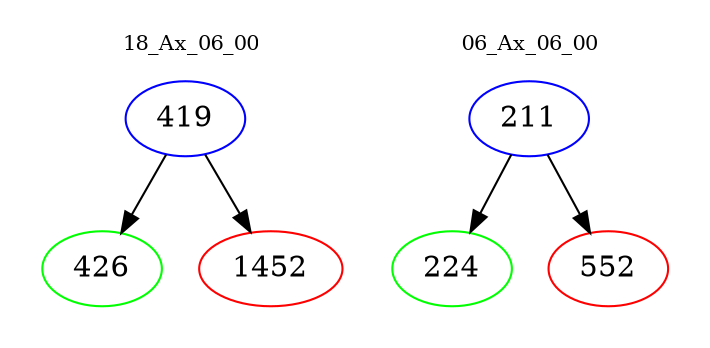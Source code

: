 digraph{
subgraph cluster_0 {
color = white
label = "18_Ax_06_00";
fontsize=10;
T0_419 [label="419", color="blue"]
T0_419 -> T0_426 [color="black"]
T0_426 [label="426", color="green"]
T0_419 -> T0_1452 [color="black"]
T0_1452 [label="1452", color="red"]
}
subgraph cluster_1 {
color = white
label = "06_Ax_06_00";
fontsize=10;
T1_211 [label="211", color="blue"]
T1_211 -> T1_224 [color="black"]
T1_224 [label="224", color="green"]
T1_211 -> T1_552 [color="black"]
T1_552 [label="552", color="red"]
}
}
